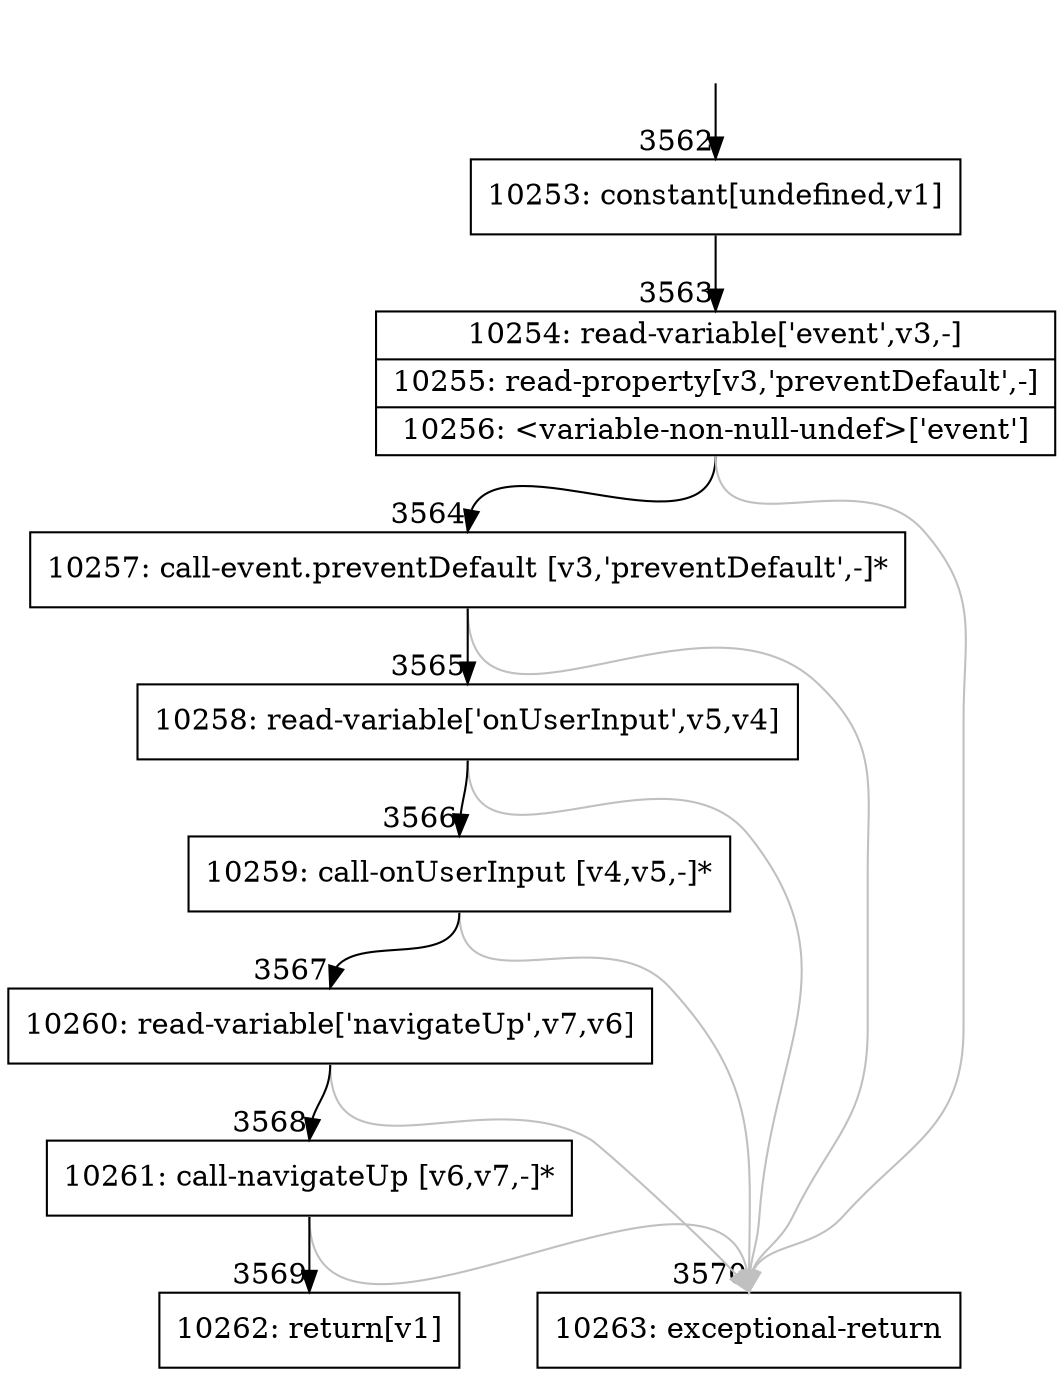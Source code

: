 digraph {
rankdir="TD"
BB_entry206[shape=none,label=""];
BB_entry206 -> BB3562 [tailport=s, headport=n, headlabel="    3562"]
BB3562 [shape=record label="{10253: constant[undefined,v1]}" ] 
BB3562 -> BB3563 [tailport=s, headport=n, headlabel="      3563"]
BB3563 [shape=record label="{10254: read-variable['event',v3,-]|10255: read-property[v3,'preventDefault',-]|10256: \<variable-non-null-undef\>['event']}" ] 
BB3563 -> BB3564 [tailport=s, headport=n, headlabel="      3564"]
BB3563 -> BB3570 [tailport=s, headport=n, color=gray, headlabel="      3570"]
BB3564 [shape=record label="{10257: call-event.preventDefault [v3,'preventDefault',-]*}" ] 
BB3564 -> BB3565 [tailport=s, headport=n, headlabel="      3565"]
BB3564 -> BB3570 [tailport=s, headport=n, color=gray]
BB3565 [shape=record label="{10258: read-variable['onUserInput',v5,v4]}" ] 
BB3565 -> BB3566 [tailport=s, headport=n, headlabel="      3566"]
BB3565 -> BB3570 [tailport=s, headport=n, color=gray]
BB3566 [shape=record label="{10259: call-onUserInput [v4,v5,-]*}" ] 
BB3566 -> BB3567 [tailport=s, headport=n, headlabel="      3567"]
BB3566 -> BB3570 [tailport=s, headport=n, color=gray]
BB3567 [shape=record label="{10260: read-variable['navigateUp',v7,v6]}" ] 
BB3567 -> BB3568 [tailport=s, headport=n, headlabel="      3568"]
BB3567 -> BB3570 [tailport=s, headport=n, color=gray]
BB3568 [shape=record label="{10261: call-navigateUp [v6,v7,-]*}" ] 
BB3568 -> BB3569 [tailport=s, headport=n, headlabel="      3569"]
BB3568 -> BB3570 [tailport=s, headport=n, color=gray]
BB3569 [shape=record label="{10262: return[v1]}" ] 
BB3570 [shape=record label="{10263: exceptional-return}" ] 
//#$~ 4069
}

